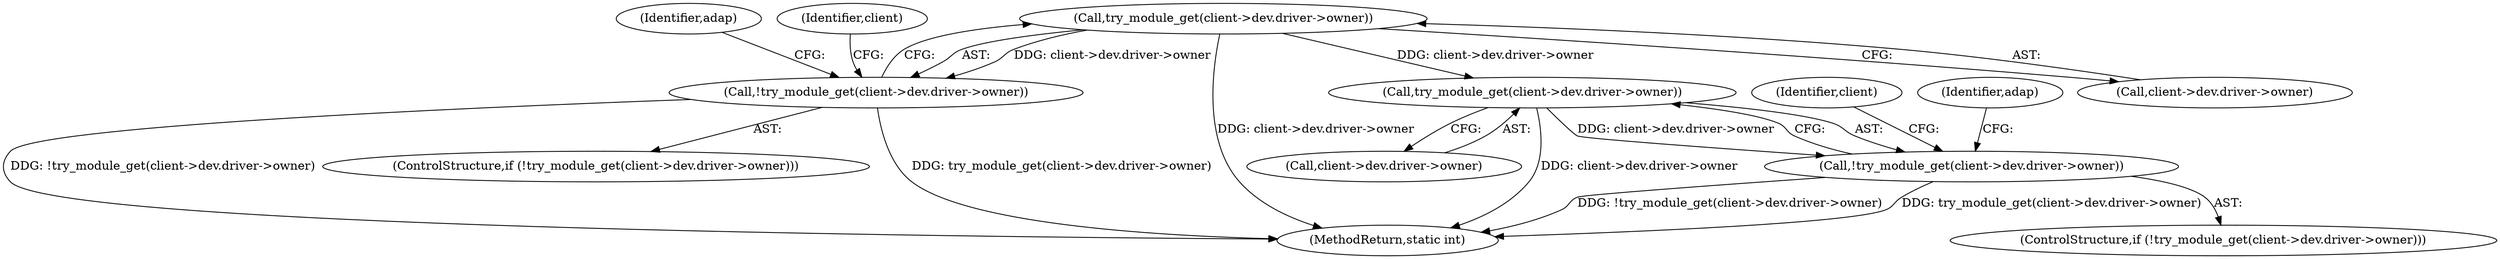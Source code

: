 digraph "0_linux_606142af57dad981b78707234cfbd15f9f7b7125_4@pointer" {
"1000418" [label="(Call,try_module_get(client->dev.driver->owner))"];
"1000417" [label="(Call,!try_module_get(client->dev.driver->owner))"];
"1000519" [label="(Call,try_module_get(client->dev.driver->owner))"];
"1000518" [label="(Call,!try_module_get(client->dev.driver->owner))"];
"1000529" [label="(Identifier,client)"];
"1000517" [label="(ControlStructure,if (!try_module_get(client->dev.driver->owner)))"];
"1000520" [label="(Call,client->dev.driver->owner)"];
"1000518" [label="(Call,!try_module_get(client->dev.driver->owner))"];
"1000547" [label="(Identifier,adap)"];
"1000419" [label="(Call,client->dev.driver->owner)"];
"1000417" [label="(Call,!try_module_get(client->dev.driver->owner))"];
"1000436" [label="(Identifier,adap)"];
"1000428" [label="(Identifier,client)"];
"1000416" [label="(ControlStructure,if (!try_module_get(client->dev.driver->owner)))"];
"1000519" [label="(Call,try_module_get(client->dev.driver->owner))"];
"1000418" [label="(Call,try_module_get(client->dev.driver->owner))"];
"1000606" [label="(MethodReturn,static int)"];
"1000418" -> "1000417"  [label="AST: "];
"1000418" -> "1000419"  [label="CFG: "];
"1000419" -> "1000418"  [label="AST: "];
"1000417" -> "1000418"  [label="CFG: "];
"1000418" -> "1000606"  [label="DDG: client->dev.driver->owner"];
"1000418" -> "1000417"  [label="DDG: client->dev.driver->owner"];
"1000418" -> "1000519"  [label="DDG: client->dev.driver->owner"];
"1000417" -> "1000416"  [label="AST: "];
"1000428" -> "1000417"  [label="CFG: "];
"1000436" -> "1000417"  [label="CFG: "];
"1000417" -> "1000606"  [label="DDG: try_module_get(client->dev.driver->owner)"];
"1000417" -> "1000606"  [label="DDG: !try_module_get(client->dev.driver->owner)"];
"1000519" -> "1000518"  [label="AST: "];
"1000519" -> "1000520"  [label="CFG: "];
"1000520" -> "1000519"  [label="AST: "];
"1000518" -> "1000519"  [label="CFG: "];
"1000519" -> "1000606"  [label="DDG: client->dev.driver->owner"];
"1000519" -> "1000518"  [label="DDG: client->dev.driver->owner"];
"1000518" -> "1000517"  [label="AST: "];
"1000529" -> "1000518"  [label="CFG: "];
"1000547" -> "1000518"  [label="CFG: "];
"1000518" -> "1000606"  [label="DDG: try_module_get(client->dev.driver->owner)"];
"1000518" -> "1000606"  [label="DDG: !try_module_get(client->dev.driver->owner)"];
}
